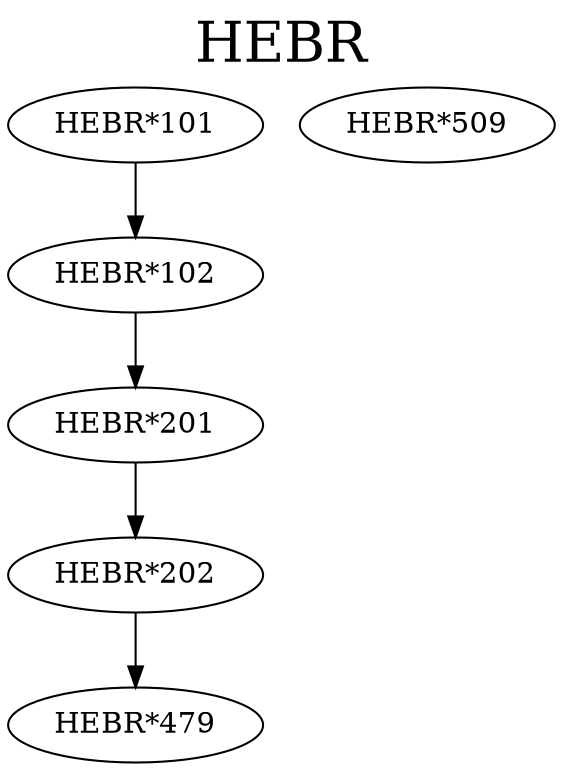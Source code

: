 digraph HEBR {
labelloc = "t";
label = "HEBR"
fontsize = 27;
"HEBR*101"
"HEBR*101" -> "HEBR*102" [style=solid]
"HEBR*102" -> "HEBR*201" [style=solid]
"HEBR*201" -> "HEBR*202" [style=solid]
"HEBR*202" -> "HEBR*479" [style=solid]
"HEBR*509"
}

